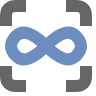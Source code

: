 <?xml version="1.0"?>
<mxfile version="18.1.3">
  <diagram id="Ir3tHIhi2Y-gT3ULe_FY" name="Page-1">
    <mxGraphModel dx="2" dy="1" grid="1" gridSize="10" guides="1" tooltips="1" connect="1" arrows="1" fold="1" page="1" pageScale="1" pageWidth="850" pageHeight="1100" math="0" shadow="0">
      <root>
        <mxCell id="0"/>
        <mxCell id="1" parent="0"/>
        <mxCell id="j4JbCFdpCV6ZWKuhYXve-19" value="" style="endArrow=none;html=1;rounded=1;strokeWidth=6;fillColor=#f5f5f5;strokeColor=#666666;" parent="1" edge="1">
          <mxGeometry width="50" height="50" relative="1" as="geometry">
            <mxPoint x="180" y="90" as="sourcePoint"/>
            <mxPoint x="190" y="80" as="targetPoint"/>
            <Array as="points">
              <mxPoint x="180" y="80"/>
            </Array>
          </mxGeometry>
        </mxCell>
        <mxCell id="j4JbCFdpCV6ZWKuhYXve-20" value="" style="endArrow=none;html=1;rounded=1;strokeWidth=6;fillColor=#f5f5f5;strokeColor=#666666;" parent="1" edge="1">
          <mxGeometry width="50" height="50" relative="1" as="geometry">
            <mxPoint x="220" y="90" as="sourcePoint"/>
            <mxPoint x="210" y="80" as="targetPoint"/>
            <Array as="points">
              <mxPoint x="220" y="80"/>
            </Array>
          </mxGeometry>
        </mxCell>
        <mxCell id="j4JbCFdpCV6ZWKuhYXve-21" value="" style="endArrow=none;html=1;rounded=1;strokeWidth=6;fillColor=#f5f5f5;strokeColor=#666666;" parent="1" edge="1">
          <mxGeometry width="50" height="50" relative="1" as="geometry">
            <mxPoint x="190" y="120" as="sourcePoint"/>
            <mxPoint x="180" y="110" as="targetPoint"/>
            <Array as="points">
              <mxPoint x="180" y="120"/>
            </Array>
          </mxGeometry>
        </mxCell>
        <mxCell id="j4JbCFdpCV6ZWKuhYXve-22" value="" style="endArrow=none;html=1;rounded=1;strokeWidth=6;fillColor=#f5f5f5;strokeColor=#666666;" parent="1" edge="1">
          <mxGeometry width="50" height="50" relative="1" as="geometry">
            <mxPoint x="210" y="120" as="sourcePoint"/>
            <mxPoint x="220" y="110" as="targetPoint"/>
            <Array as="points">
              <mxPoint x="220" y="120"/>
            </Array>
          </mxGeometry>
        </mxCell>
        <mxCell id="j4JbCFdpCV6ZWKuhYXve-23" value="" style="endArrow=none;html=1;curved=1;strokeWidth=6;fillColor=#dae8fc;strokeColor=#6c8ebf;" parent="1" edge="1">
          <mxGeometry width="50" height="50" relative="1" as="geometry">
            <mxPoint x="200.0" y="100" as="sourcePoint"/>
            <mxPoint x="200.0" y="100" as="targetPoint"/>
            <Array as="points">
              <mxPoint x="190" y="110"/>
              <mxPoint x="180" y="100"/>
              <mxPoint x="190" y="90"/>
              <mxPoint x="210" y="110"/>
              <mxPoint x="220" y="100"/>
              <mxPoint x="210" y="90"/>
            </Array>
          </mxGeometry>
        </mxCell>
      </root>
    </mxGraphModel>
  </diagram>
</mxfile>

